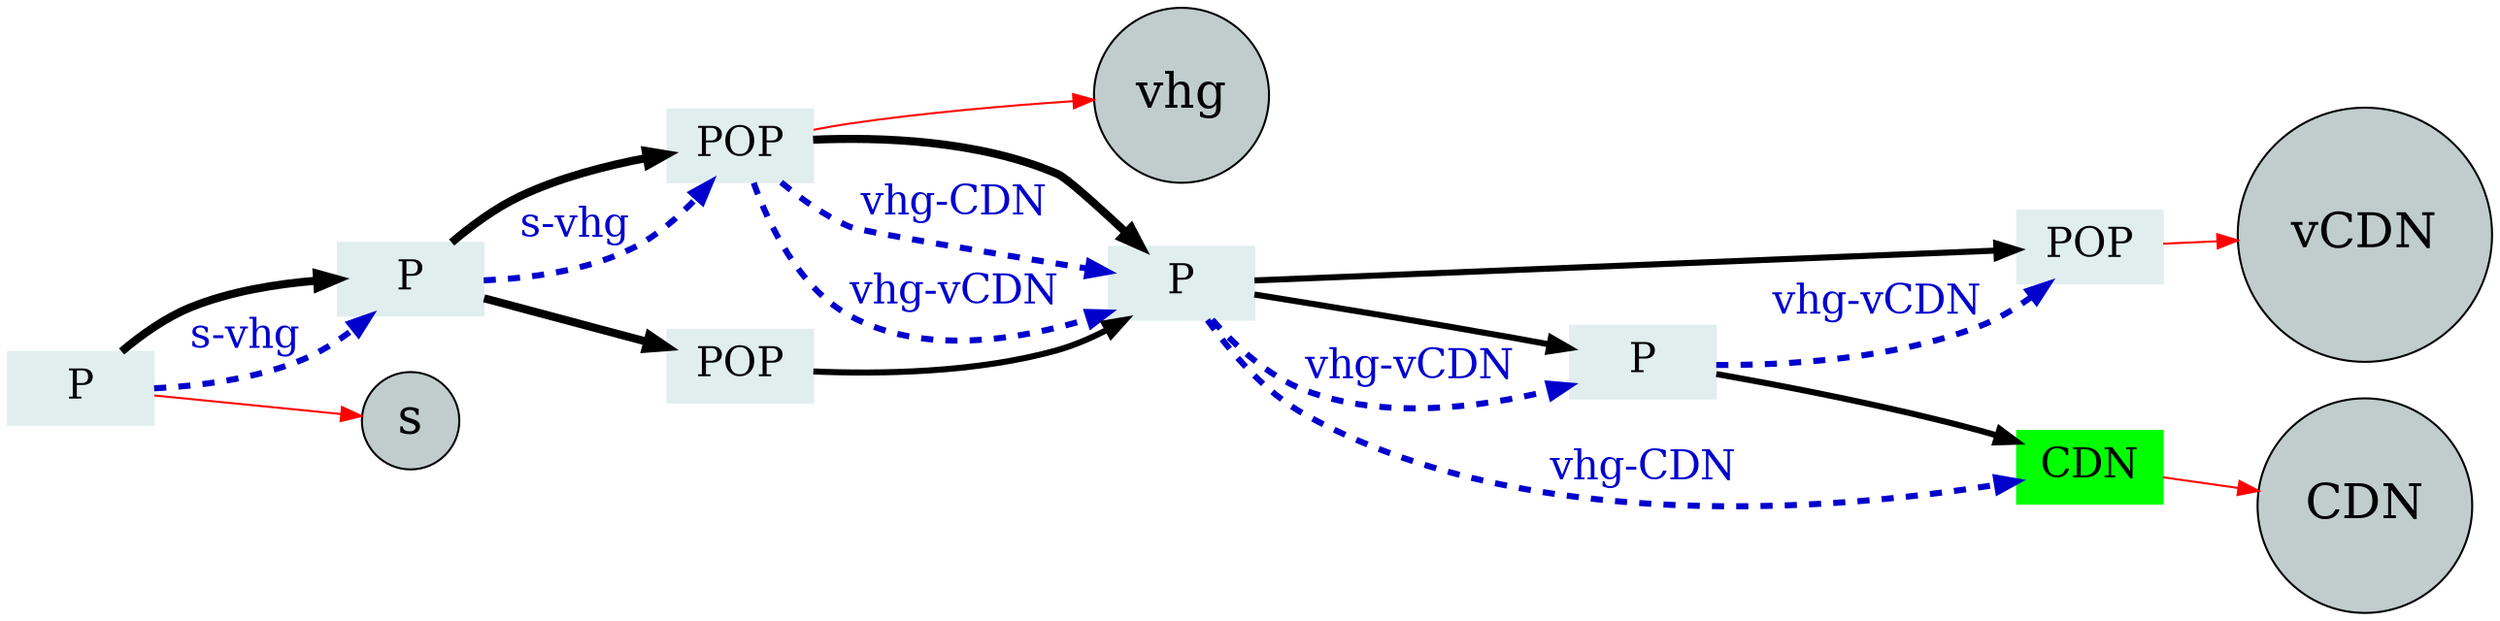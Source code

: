 digraph{rankdir=LR;



 subgraph{


0 [label="P",shape=box,color=black,width=1.000000,fontsize=20,color=azure2,style=filled];
1 [label="P",shape=box,color=black,width=1.000000,fontsize=20,color=azure2,style=filled];
2 [label="POP",shape=box,color=black,width=1.000000,fontsize=20,color=azure2,style=filled];
3 [label="POP",shape=box,color=black,width=1.000000,fontsize=20,color=azure2,style=filled];
4 [label="P",shape=box,color=black,width=1.000000,fontsize=20,color=azure2,style=filled];
5 [label="P",shape=box,color=black,width=1.000000,fontsize=20,color=azure2,style=filled];
6 [label="POP",shape=box,color=black,width=1.000000,fontsize=20,color=azure2,style=filled];
7 [label="CDN",shape=box,color=black,width=1.000000,fontsize=20,color=green,style=filled];
0->1 [  penwidth="4",  fontsize=20];
 1->2 [  penwidth="4",  fontsize=20];
 1->3 [  penwidth="4",  fontsize=20];
 2->4 [  penwidth="4",  fontsize=20];
 3->4 [  penwidth="3",  fontsize=20];
 4->5 [  penwidth="3",  fontsize=20];
 4->6 [  penwidth="3",  fontsize=20];
 5->7 [  penwidth="3",  fontsize=20];
 0->s[color=red];
s[shape=circle,fillcolor=azure3,style=filled,fontsize=24];
2->vhg[color=red];
vhg[shape=circle,fillcolor=azure3,style=filled,fontsize=24];
6->vcdn[color=red];
vcdn[label="vCDN",shape=circle,fillcolor=azure3,style=filled,fontsize=24];
7->CDN[color=red];
CDN[shape=circle,fillcolor=azure3,style=filled,fontsize=24];
}
subgraph{
 edge[color=blue3,weight=0];
0->1 [ label="s-vhg",fontcolor=blue3 ,fontsize=20,penwidth=3,style=dashed];
 1->2 [ label="s-vhg",fontcolor=blue3 ,fontsize=20,penwidth=3,style=dashed];
 2->4 [ label="vhg-CDN",fontcolor=blue3 ,fontsize=20,penwidth=3,style=dashed];
 2->4 [ label="vhg-vCDN",fontcolor=blue3 ,fontsize=20,penwidth=3,style=dashed];
 4->7 [ label="vhg-CDN",fontcolor=blue3 ,fontsize=20,penwidth=3,style=dashed];
 4->5 [ label="vhg-vCDN",fontcolor=blue3 ,fontsize=20,penwidth=3,style=dashed];
 5->6 [ label="vhg-vCDN",fontcolor=blue3 ,fontsize=20,penwidth=3,style=dashed];
 }

}
